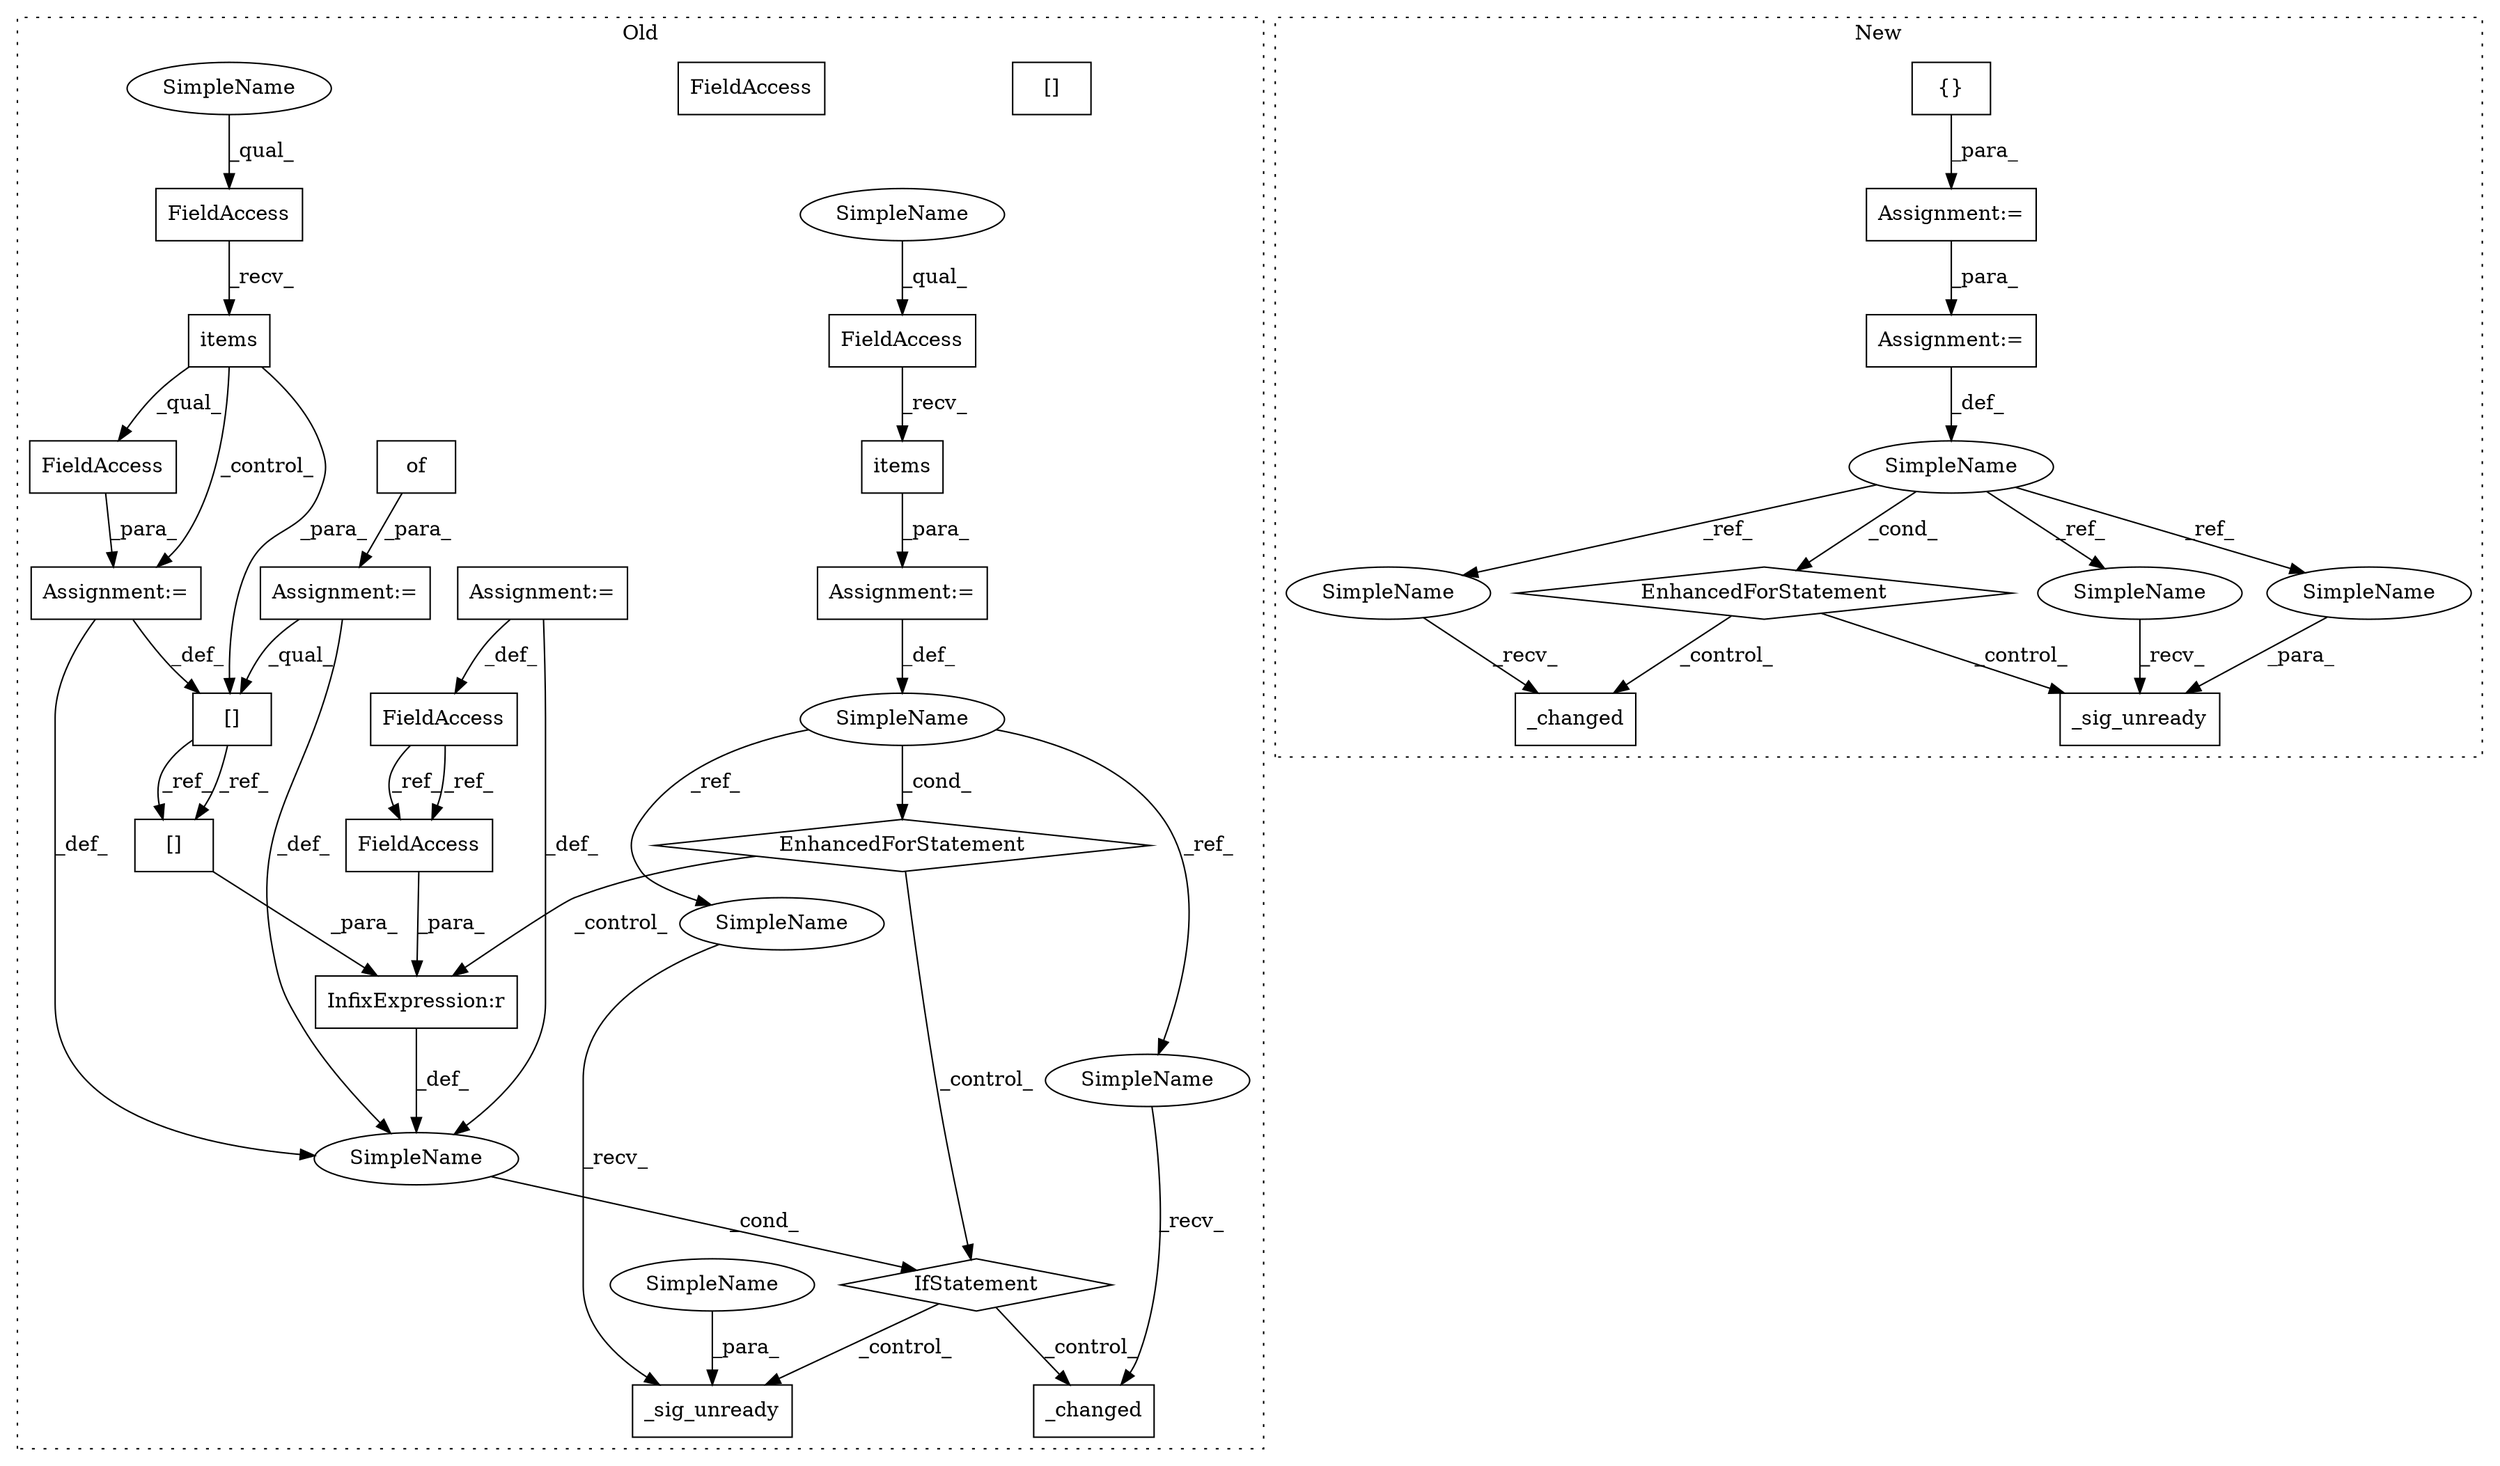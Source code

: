 digraph G {
subgraph cluster0 {
1 [label="_changed" a="32" s="13941" l="10" shape="box"];
3 [label="EnhancedForStatement" a="70" s="13738,13841" l="67,2" shape="diamond"];
4 [label="SimpleName" a="42" s="13813" l="5" shape="ellipse"];
8 [label="InfixExpression:r" a="27" s="13868" l="4" shape="box"];
9 [label="[]" a="2" s="13855,13867" l="11,1" shape="box"];
10 [label="FieldAccess" a="22" s="13872" l="17" shape="box"];
11 [label="[]" a="2" s="13541,13553" l="11,1" shape="box"];
12 [label="FieldAccess" a="22" s="13684" l="17" shape="box"];
13 [label="SimpleName" a="42" s="" l="" shape="ellipse"];
14 [label="IfStatement" a="25" s="13851,13889" l="4,2" shape="diamond"];
15 [label="of" a="32" s="13418" l="4" shape="box"];
16 [label="_sig_unready" a="32" s="13907,13924" l="13,1" shape="box"];
17 [label="FieldAccess" a="22" s="13821" l="12" shape="box"];
18 [label="FieldAccess" a="22" s="13511" l="12" shape="box"];
20 [label="items" a="32" s="13834" l="7" shape="box"];
21 [label="Assignment:=" a="7" s="13413" l="1" shape="box"];
22 [label="Assignment:=" a="7" s="13738,13841" l="67,2" shape="box"];
23 [label="items" a="32" s="13524" l="7" shape="box"];
24 [label="FieldAccess" a="22" s="13555" l="17" shape="box"];
26 [label="Assignment:=" a="7" s="13701" l="2" shape="box"];
28 [label="Assignment:=" a="7" s="13554" l="1" shape="box"];
29 [label="[]" a="2" s="13855,13867" l="11,1" shape="box"];
30 [label="SimpleName" a="42" s="13511" l="4" shape="ellipse"];
31 [label="SimpleName" a="42" s="13920" l="4" shape="ellipse"];
32 [label="SimpleName" a="42" s="13821" l="4" shape="ellipse"];
33 [label="SimpleName" a="42" s="13901" l="5" shape="ellipse"];
34 [label="SimpleName" a="42" s="13935" l="5" shape="ellipse"];
35 [label="FieldAccess" a="22" s="13872" l="17" shape="box"];
label = "Old";
style="dotted";
}
subgraph cluster1 {
2 [label="EnhancedForStatement" a="70" s="14035,14119" l="53,2" shape="diamond"];
5 [label="SimpleName" a="42" s="14096" l="1" shape="ellipse"];
6 [label="_changed" a="32" s="14156" l="10" shape="box"];
7 [label="{}" a="4" s="13445" l="2" shape="box"];
19 [label="_sig_unready" a="32" s="14131,14145" l="13,1" shape="box"];
25 [label="Assignment:=" a="7" s="14035,14119" l="53,2" shape="box"];
27 [label="Assignment:=" a="7" s="13435" l="1" shape="box"];
36 [label="SimpleName" a="42" s="14154" l="1" shape="ellipse"];
37 [label="SimpleName" a="42" s="14144" l="1" shape="ellipse"];
38 [label="SimpleName" a="42" s="14129" l="1" shape="ellipse"];
label = "New";
style="dotted";
}
2 -> 6 [label="_control_"];
2 -> 19 [label="_control_"];
3 -> 8 [label="_control_"];
3 -> 14 [label="_control_"];
4 -> 34 [label="_ref_"];
4 -> 33 [label="_ref_"];
4 -> 3 [label="_cond_"];
5 -> 37 [label="_ref_"];
5 -> 36 [label="_ref_"];
5 -> 2 [label="_cond_"];
5 -> 38 [label="_ref_"];
7 -> 27 [label="_para_"];
8 -> 13 [label="_def_"];
11 -> 29 [label="_ref_"];
11 -> 29 [label="_ref_"];
12 -> 35 [label="_ref_"];
12 -> 35 [label="_ref_"];
13 -> 14 [label="_cond_"];
14 -> 1 [label="_control_"];
14 -> 16 [label="_control_"];
15 -> 21 [label="_para_"];
17 -> 20 [label="_recv_"];
18 -> 23 [label="_recv_"];
20 -> 22 [label="_para_"];
21 -> 11 [label="_qual_"];
21 -> 13 [label="_def_"];
22 -> 4 [label="_def_"];
23 -> 24 [label="_qual_"];
23 -> 28 [label="_control_"];
23 -> 11 [label="_para_"];
24 -> 28 [label="_para_"];
25 -> 5 [label="_def_"];
26 -> 13 [label="_def_"];
26 -> 12 [label="_def_"];
27 -> 25 [label="_para_"];
28 -> 11 [label="_def_"];
28 -> 13 [label="_def_"];
29 -> 8 [label="_para_"];
30 -> 18 [label="_qual_"];
31 -> 16 [label="_para_"];
32 -> 17 [label="_qual_"];
33 -> 16 [label="_recv_"];
34 -> 1 [label="_recv_"];
35 -> 8 [label="_para_"];
36 -> 6 [label="_recv_"];
37 -> 19 [label="_para_"];
38 -> 19 [label="_recv_"];
}